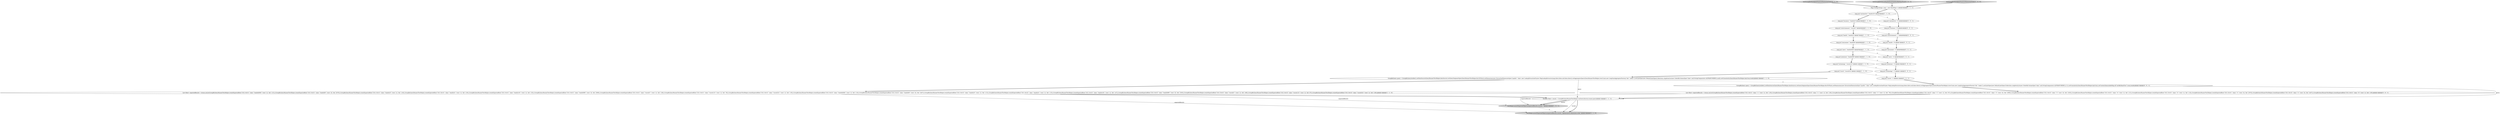 digraph {
28 [style = filled, label = "List<Row> expectedResults = Arrays.asList(GroupByQueryRunnerTestHelper.createExpectedRow(\"2011-04-01\",\"alias\",\"1\",\"rows\",1L,\"idx\",119L),GroupByQueryRunnerTestHelper.createExpectedRow(\"2011-04-02\",\"alias\",\"1\",\"rows\",1L,\"idx\",126L),GroupByQueryRunnerTestHelper.createExpectedRow(\"2011-04-01\",\"alias\",\"2\",\"rows\",1L,\"idx\",78L),GroupByQueryRunnerTestHelper.createExpectedRow(\"2011-04-02\",\"alias\",\"2\",\"rows\",1L,\"idx\",97L),GroupByQueryRunnerTestHelper.createExpectedRow(\"2011-04-01\",\"alias\",\"3\",\"rows\",3L,\"idx\",2900L),GroupByQueryRunnerTestHelper.createExpectedRow(\"2011-04-02\",\"alias\",\"3\",\"rows\",3L,\"idx\",2505L),GroupByQueryRunnerTestHelper.createExpectedRow(\"2011-04-01\",\"alias\",\"4\",\"rows\",1L,\"idx\",121L),GroupByQueryRunnerTestHelper.createExpectedRow(\"2011-04-02\",\"alias\",\"4\",\"rows\",1L,\"idx\",114L),GroupByQueryRunnerTestHelper.createExpectedRow(\"2011-04-01\",\"alias\",\"5\",\"rows\",3L,\"idx\",2870L),GroupByQueryRunnerTestHelper.createExpectedRow(\"2011-04-02\",\"alias\",\"5\",\"rows\",3L,\"idx\",2447L),GroupByQueryRunnerTestHelper.createExpectedRow(\"2011-04-01\",\"alias\",\"6\",\"rows\",1L,\"idx\",120L))@@@14@@@['0', '0', '1']", fillcolor = white, shape = ellipse image = "AAA0AAABBB3BBB"];
10 [style = filled, label = "map.put(\"automotive\",\"health105\")@@@4@@@['1', '1', '0']", fillcolor = white, shape = ellipse image = "AAA0AAABBB1BBB"];
2 [style = filled, label = "map.put(\"news\",\"health0000\")@@@9@@@['1', '1', '0']", fillcolor = white, shape = ellipse image = "AAA0AAABBB1BBB"];
15 [style = filled, label = "testGroupByWithAlphaNumericDimensionOrder['0', '1', '0']", fillcolor = lightgray, shape = diamond image = "AAA0AAABBB2BBB"];
16 [style = filled, label = "TestHelper.assertExpectedObjects(expectedResults,results,\"alphanumeric-dimension-order\")@@@16@@@['0', '1', '0']", fillcolor = lightgray, shape = ellipse image = "AAA1AAABBB2BBB"];
20 [style = filled, label = "GroupByQuery query = GroupByQuery.builder().setDataSource(QueryRunnerTestHelper.dataSource).setQuerySegmentSpec(QueryRunnerTestHelper.firstToThird).setDimensions(new ExtractionDimensionSpec(\"quality\",\"alias\",new LookupExtractionFn(new MapLookupExtractor(map,false),false,null,false,false))).setAggregatorSpecs(QueryRunnerTestHelper.rowsCount,new LongSumAggregatorFactory(\"idx\",\"index\")).setLimitSpec(new DefaultLimitSpec(Collections.singletonList(new OrderByColumnSpec(\"alias\",null,StringComparators.ALPHANUMERIC)),11)).setGranularity(QueryRunnerTestHelper.dayGran).setContext(ImmutableMap.of(\"sortByDimsFirst\",true)).build()@@@13@@@['0', '0', '1']", fillcolor = white, shape = ellipse image = "AAA0AAABBB3BBB"];
3 [style = filled, label = "map.put(\"mezzanine\",\"health09\")@@@8@@@['1', '1', '0']", fillcolor = white, shape = ellipse image = "AAA0AAABBB1BBB"];
5 [style = filled, label = "Iterable<Row> results = GroupByQueryRunnerTestHelper.runQuery(factory,runner,query)@@@15@@@['1', '1', '1']", fillcolor = white, shape = ellipse image = "AAA0AAABBB1BBB"];
19 [style = filled, label = "testGroupByWithLookupAndLimitAndSortByDimsFirst['0', '0', '1']", fillcolor = lightgray, shape = diamond image = "AAA0AAABBB3BBB"];
0 [style = filled, label = "map.put(\"technology\",\"travel123\")@@@11@@@['1', '1', '0']", fillcolor = white, shape = ellipse image = "AAA0AAABBB1BBB"];
23 [style = filled, label = "map.put(\"health\",\"6\")@@@7@@@['0', '0', '1']", fillcolor = white, shape = ellipse image = "AAA0AAABBB3BBB"];
11 [style = filled, label = "map.put(\"entertainment\",\"travel47\")@@@6@@@['1', '1', '0']", fillcolor = white, shape = ellipse image = "AAA0AAABBB1BBB"];
7 [style = filled, label = "Map<String,String> map = new HashMap<>()@@@3@@@['1', '1', '1']", fillcolor = white, shape = ellipse image = "AAA0AAABBB1BBB"];
22 [style = filled, label = "map.put(\"premium\",\"3\")@@@10@@@['0', '0', '1']", fillcolor = white, shape = ellipse image = "AAA0AAABBB3BBB"];
25 [style = filled, label = "map.put(\"mezzanine\",\"5\")@@@8@@@['0', '0', '1']", fillcolor = white, shape = ellipse image = "AAA0AAABBB3BBB"];
26 [style = filled, label = "map.put(\"automotive\",\"9\")@@@4@@@['0', '0', '1']", fillcolor = white, shape = ellipse image = "AAA0AAABBB3BBB"];
21 [style = filled, label = "map.put(\"travel\",\"1\")@@@12@@@['0', '0', '1']", fillcolor = white, shape = ellipse image = "AAA0AAABBB3BBB"];
18 [style = filled, label = "map.put(\"technology\",\"2\")@@@11@@@['0', '0', '1']", fillcolor = white, shape = ellipse image = "AAA0AAABBB3BBB"];
27 [style = filled, label = "map.put(\"business\",\"8\")@@@5@@@['0', '0', '1']", fillcolor = white, shape = ellipse image = "AAA0AAABBB3BBB"];
1 [style = filled, label = "map.put(\"health\",\"health55\")@@@7@@@['1', '1', '0']", fillcolor = white, shape = ellipse image = "AAA0AAABBB1BBB"];
9 [style = filled, label = "TestHelper.assertExpectedObjects(expectedResults,results,\"\")@@@16@@@['1', '0', '1']", fillcolor = lightgray, shape = ellipse image = "AAA0AAABBB1BBB"];
6 [style = filled, label = "List<Row> expectedResults = Arrays.asList(GroupByQueryRunnerTestHelper.createExpectedRow(\"2011-04-01\",\"alias\",\"health0000\",\"rows\",1L,\"idx\",121L),GroupByQueryRunnerTestHelper.createExpectedRow(\"2011-04-01\",\"alias\",\"health09\",\"rows\",3L,\"idx\",2870L),GroupByQueryRunnerTestHelper.createExpectedRow(\"2011-04-01\",\"alias\",\"health20\",\"rows\",1L,\"idx\",118L),GroupByQueryRunnerTestHelper.createExpectedRow(\"2011-04-01\",\"alias\",\"health55\",\"rows\",1L,\"idx\",120L),GroupByQueryRunnerTestHelper.createExpectedRow(\"2011-04-01\",\"alias\",\"health105\",\"rows\",1L,\"idx\",135L),GroupByQueryRunnerTestHelper.createExpectedRow(\"2011-04-01\",\"alias\",\"health999\",\"rows\",3L,\"idx\",2900L),GroupByQueryRunnerTestHelper.createExpectedRow(\"2011-04-01\",\"alias\",\"travel47\",\"rows\",1L,\"idx\",158L),GroupByQueryRunnerTestHelper.createExpectedRow(\"2011-04-01\",\"alias\",\"travel123\",\"rows\",1L,\"idx\",78L),GroupByQueryRunnerTestHelper.createExpectedRow(\"2011-04-01\",\"alias\",\"travel555\",\"rows\",1L,\"idx\",119L),GroupByQueryRunnerTestHelper.createExpectedRow(\"2011-04-02\",\"alias\",\"health0000\",\"rows\",1L,\"idx\",114L),GroupByQueryRunnerTestHelper.createExpectedRow(\"2011-04-02\",\"alias\",\"health09\",\"rows\",3L,\"idx\",2447L),GroupByQueryRunnerTestHelper.createExpectedRow(\"2011-04-02\",\"alias\",\"health20\",\"rows\",1L,\"idx\",112L),GroupByQueryRunnerTestHelper.createExpectedRow(\"2011-04-02\",\"alias\",\"health55\",\"rows\",1L,\"idx\",113L),GroupByQueryRunnerTestHelper.createExpectedRow(\"2011-04-02\",\"alias\",\"health105\",\"rows\",1L,\"idx\",147L),GroupByQueryRunnerTestHelper.createExpectedRow(\"2011-04-02\",\"alias\",\"health999\",\"rows\",3L,\"idx\",2505L),GroupByQueryRunnerTestHelper.createExpectedRow(\"2011-04-02\",\"alias\",\"travel47\",\"rows\",1L,\"idx\",166L),GroupByQueryRunnerTestHelper.createExpectedRow(\"2011-04-02\",\"alias\",\"travel123\",\"rows\",1L,\"idx\",97L),GroupByQueryRunnerTestHelper.createExpectedRow(\"2011-04-02\",\"alias\",\"travel555\",\"rows\",1L,\"idx\",126L))@@@14@@@['1', '1', '0']", fillcolor = white, shape = ellipse image = "AAA0AAABBB1BBB"];
17 [style = filled, label = "map.put(\"entertainment\",\"7\")@@@6@@@['0', '0', '1']", fillcolor = white, shape = ellipse image = "AAA0AAABBB3BBB"];
4 [style = filled, label = "map.put(\"premium\",\"health999\")@@@10@@@['1', '1', '0']", fillcolor = white, shape = ellipse image = "AAA0AAABBB1BBB"];
24 [style = filled, label = "map.put(\"news\",\"4\")@@@9@@@['0', '0', '1']", fillcolor = white, shape = ellipse image = "AAA0AAABBB3BBB"];
8 [style = filled, label = "map.put(\"business\",\"health20\")@@@5@@@['1', '1', '0']", fillcolor = white, shape = ellipse image = "AAA0AAABBB1BBB"];
13 [style = filled, label = "map.put(\"travel\",\"travel555\")@@@12@@@['1', '1', '0']", fillcolor = white, shape = ellipse image = "AAA0AAABBB1BBB"];
14 [style = filled, label = "GroupByQuery query = GroupByQuery.builder().setDataSource(QueryRunnerTestHelper.dataSource).setQuerySegmentSpec(QueryRunnerTestHelper.firstToThird).setDimensions(new ExtractionDimensionSpec(\"quality\",\"alias\",new LookupExtractionFn(new MapLookupExtractor(map,false),false,null,false,false))).setAggregatorSpecs(QueryRunnerTestHelper.rowsCount,new LongSumAggregatorFactory(\"idx\",\"index\")).setLimitSpec(new DefaultLimitSpec(Collections.singletonList(new OrderByColumnSpec(\"alias\",null,StringComparators.ALPHANUMERIC)),null)).setGranularity(QueryRunnerTestHelper.dayGran).build()@@@13@@@['1', '1', '0']", fillcolor = white, shape = ellipse image = "AAA0AAABBB1BBB"];
12 [style = filled, label = "testGroupByWithAlphaNumericDimensionOrder['1', '0', '0']", fillcolor = lightgray, shape = diamond image = "AAA0AAABBB1BBB"];
1->23 [style = dashed, label="0"];
12->7 [style = bold, label=""];
23->25 [style = bold, label=""];
2->4 [style = bold, label=""];
13->21 [style = dashed, label="0"];
3->2 [style = bold, label=""];
7->10 [style = bold, label=""];
25->24 [style = bold, label=""];
10->8 [style = bold, label=""];
7->26 [style = bold, label=""];
11->1 [style = bold, label=""];
5->9 [style = bold, label=""];
9->16 [style = dashed, label="0"];
0->13 [style = bold, label=""];
15->7 [style = bold, label=""];
26->27 [style = bold, label=""];
11->17 [style = dashed, label="0"];
3->25 [style = dashed, label="0"];
8->27 [style = dashed, label="0"];
24->22 [style = bold, label=""];
8->11 [style = bold, label=""];
28->9 [style = solid, label="expectedResults"];
1->3 [style = bold, label=""];
6->9 [style = solid, label="expectedResults"];
2->24 [style = dashed, label="0"];
21->20 [style = bold, label=""];
14->5 [style = solid, label="query"];
27->17 [style = bold, label=""];
14->20 [style = dashed, label="0"];
4->22 [style = dashed, label="0"];
6->5 [style = bold, label=""];
14->6 [style = bold, label=""];
17->23 [style = bold, label=""];
22->18 [style = bold, label=""];
20->28 [style = bold, label=""];
18->21 [style = bold, label=""];
28->5 [style = bold, label=""];
5->16 [style = solid, label="results"];
10->26 [style = dashed, label="0"];
20->5 [style = solid, label="query"];
19->7 [style = bold, label=""];
13->14 [style = bold, label=""];
6->16 [style = solid, label="expectedResults"];
0->18 [style = dashed, label="0"];
5->16 [style = bold, label=""];
4->0 [style = bold, label=""];
5->9 [style = solid, label="results"];
}
